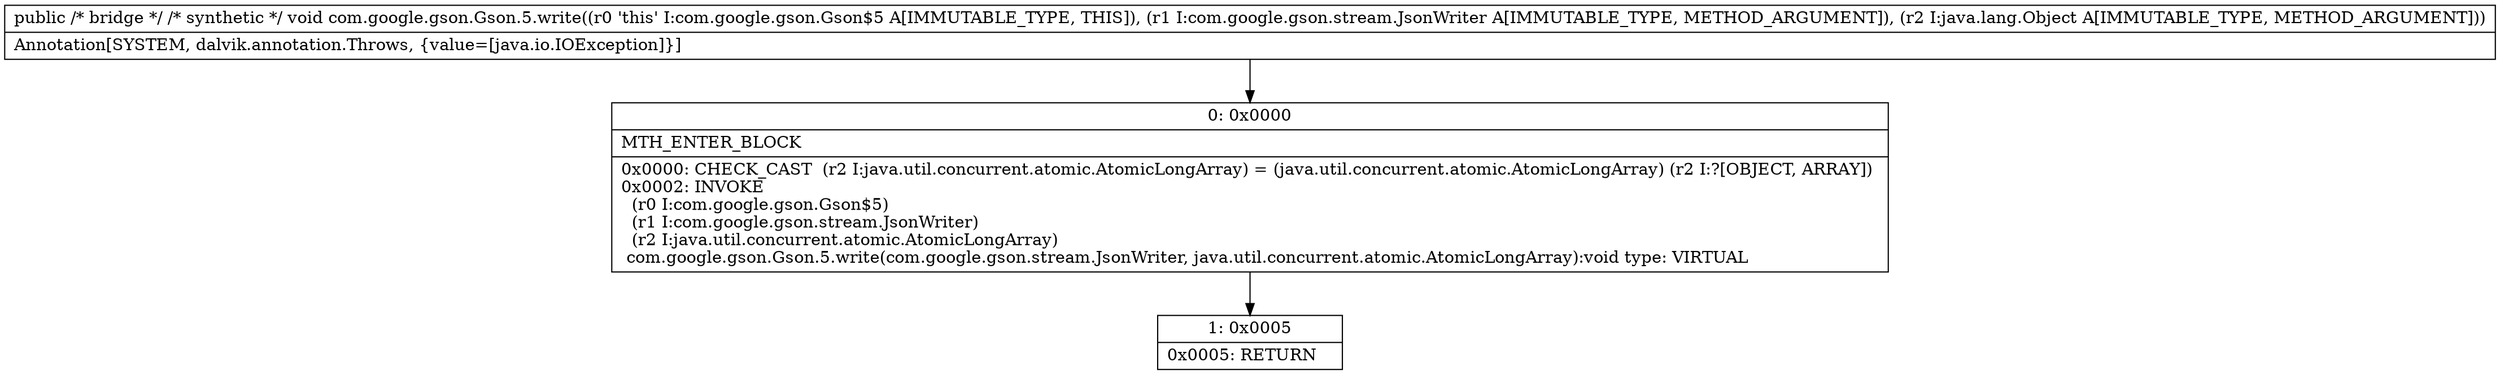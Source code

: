 digraph "CFG forcom.google.gson.Gson.5.write(Lcom\/google\/gson\/stream\/JsonWriter;Ljava\/lang\/Object;)V" {
Node_0 [shape=record,label="{0\:\ 0x0000|MTH_ENTER_BLOCK\l|0x0000: CHECK_CAST  (r2 I:java.util.concurrent.atomic.AtomicLongArray) = (java.util.concurrent.atomic.AtomicLongArray) (r2 I:?[OBJECT, ARRAY]) \l0x0002: INVOKE  \l  (r0 I:com.google.gson.Gson$5)\l  (r1 I:com.google.gson.stream.JsonWriter)\l  (r2 I:java.util.concurrent.atomic.AtomicLongArray)\l com.google.gson.Gson.5.write(com.google.gson.stream.JsonWriter, java.util.concurrent.atomic.AtomicLongArray):void type: VIRTUAL \l}"];
Node_1 [shape=record,label="{1\:\ 0x0005|0x0005: RETURN   \l}"];
MethodNode[shape=record,label="{public \/* bridge *\/ \/* synthetic *\/ void com.google.gson.Gson.5.write((r0 'this' I:com.google.gson.Gson$5 A[IMMUTABLE_TYPE, THIS]), (r1 I:com.google.gson.stream.JsonWriter A[IMMUTABLE_TYPE, METHOD_ARGUMENT]), (r2 I:java.lang.Object A[IMMUTABLE_TYPE, METHOD_ARGUMENT]))  | Annotation[SYSTEM, dalvik.annotation.Throws, \{value=[java.io.IOException]\}]\l}"];
MethodNode -> Node_0;
Node_0 -> Node_1;
}

